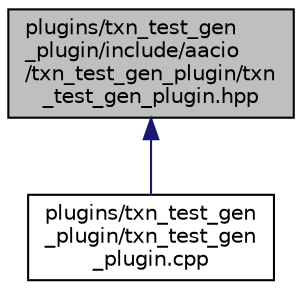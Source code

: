 digraph "plugins/txn_test_gen_plugin/include/aacio/txn_test_gen_plugin/txn_test_gen_plugin.hpp"
{
  edge [fontname="Helvetica",fontsize="10",labelfontname="Helvetica",labelfontsize="10"];
  node [fontname="Helvetica",fontsize="10",shape=record];
  Node55 [label="plugins/txn_test_gen\l_plugin/include/aacio\l/txn_test_gen_plugin/txn\l_test_gen_plugin.hpp",height=0.2,width=0.4,color="black", fillcolor="grey75", style="filled", fontcolor="black"];
  Node55 -> Node56 [dir="back",color="midnightblue",fontsize="10",style="solid"];
  Node56 [label="plugins/txn_test_gen\l_plugin/txn_test_gen\l_plugin.cpp",height=0.2,width=0.4,color="black", fillcolor="white", style="filled",URL="$txn__test__gen__plugin_8cpp.html"];
}
